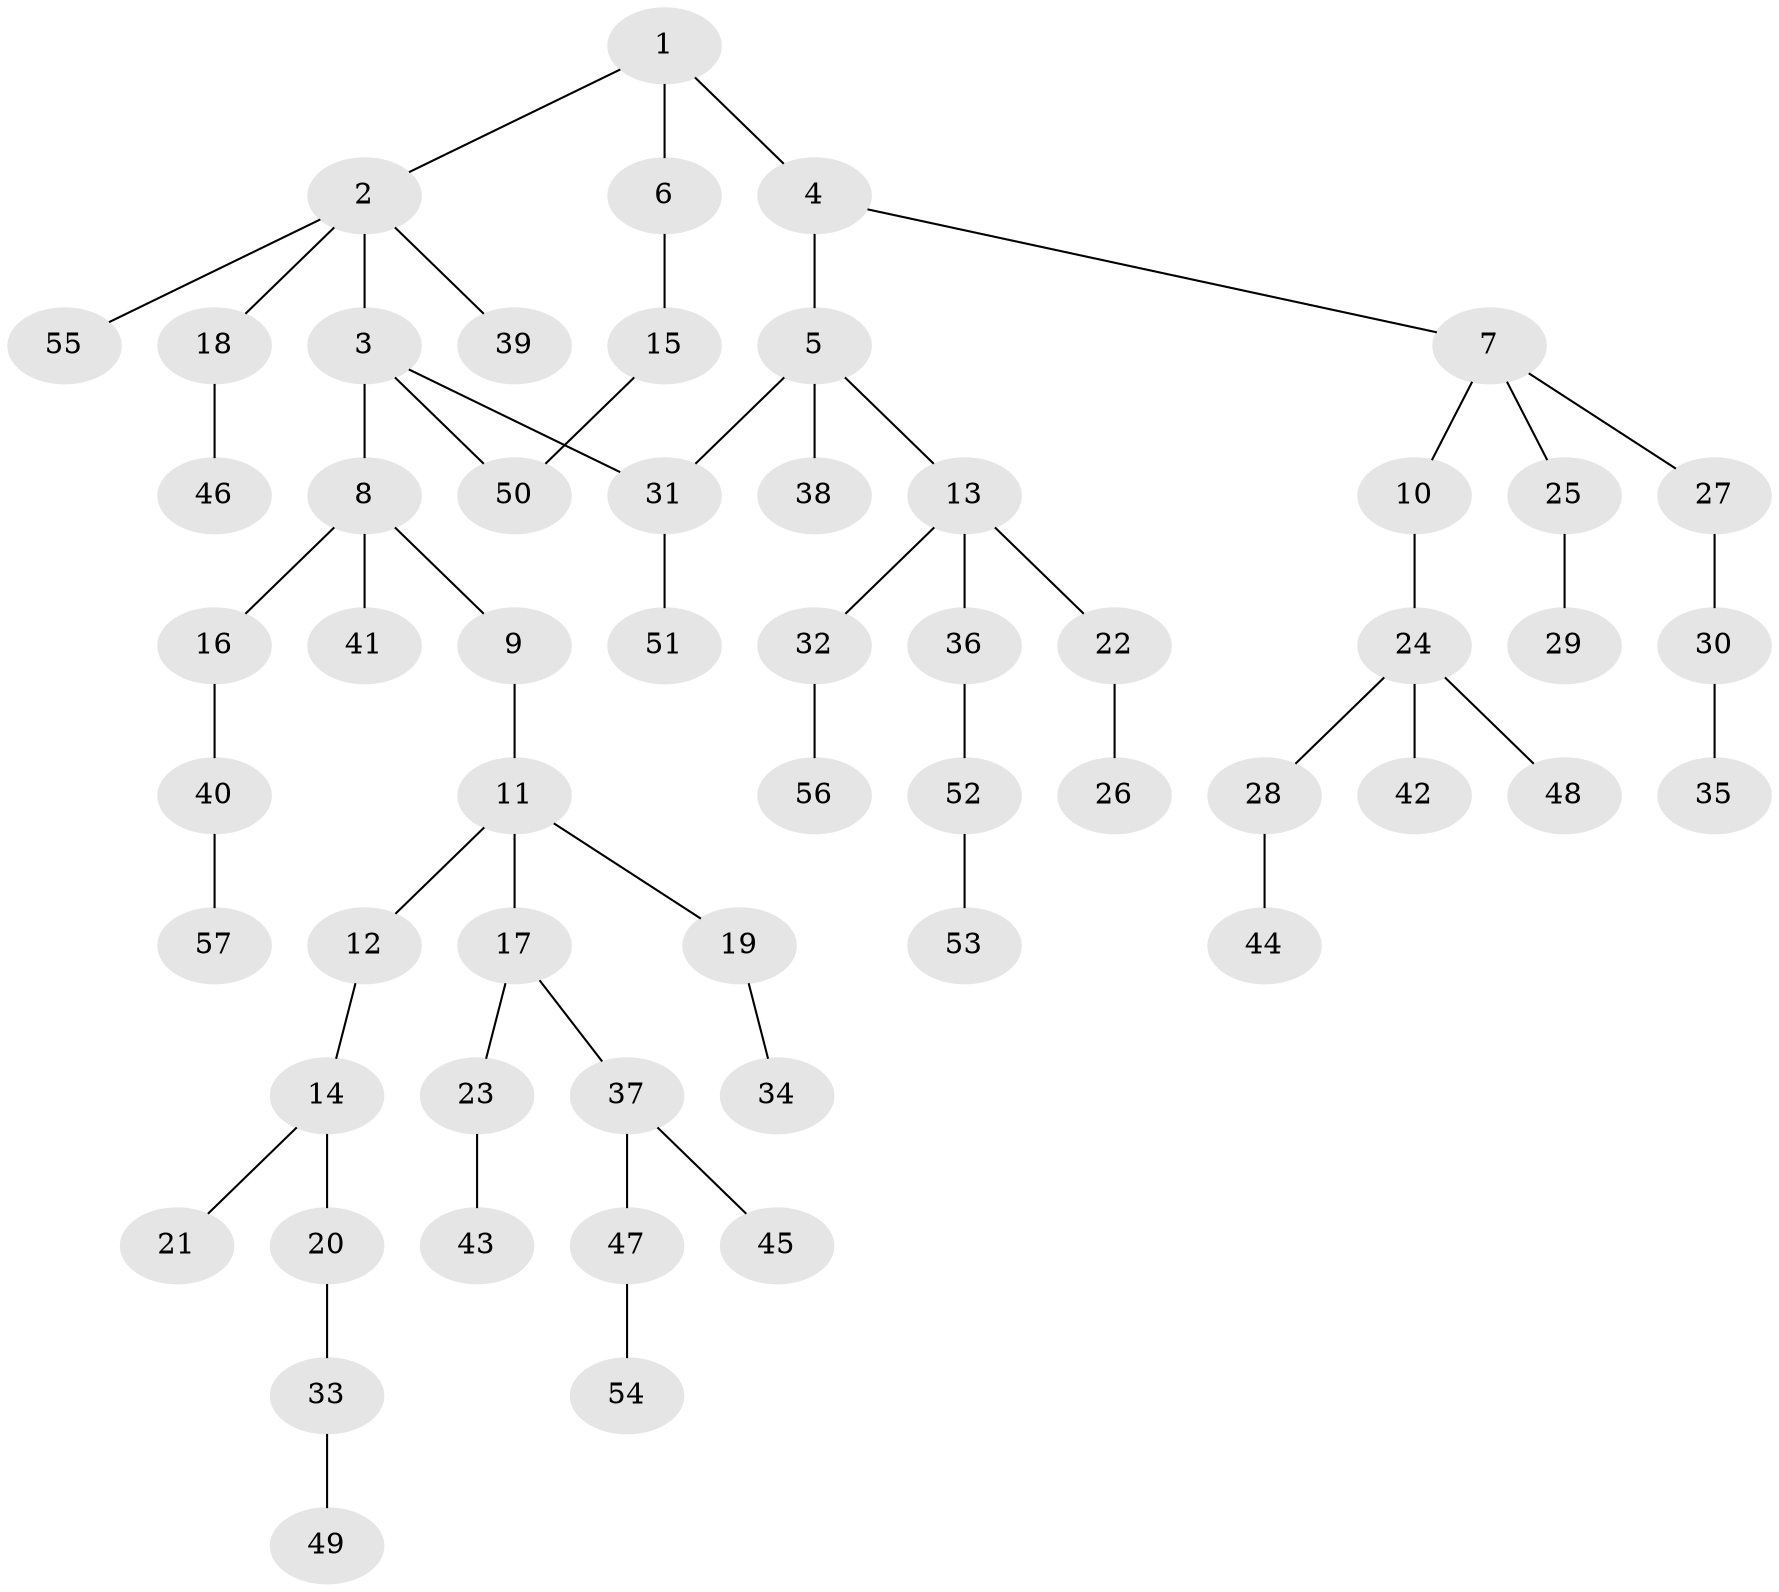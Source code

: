 // original degree distribution, {4: 0.07079646017699115, 8: 0.008849557522123894, 2: 0.22123893805309736, 5: 0.035398230088495575, 3: 0.168141592920354, 6: 0.008849557522123894, 1: 0.48672566371681414}
// Generated by graph-tools (version 1.1) at 2025/34/03/09/25 02:34:23]
// undirected, 57 vertices, 58 edges
graph export_dot {
graph [start="1"]
  node [color=gray90,style=filled];
  1;
  2;
  3;
  4;
  5;
  6;
  7;
  8;
  9;
  10;
  11;
  12;
  13;
  14;
  15;
  16;
  17;
  18;
  19;
  20;
  21;
  22;
  23;
  24;
  25;
  26;
  27;
  28;
  29;
  30;
  31;
  32;
  33;
  34;
  35;
  36;
  37;
  38;
  39;
  40;
  41;
  42;
  43;
  44;
  45;
  46;
  47;
  48;
  49;
  50;
  51;
  52;
  53;
  54;
  55;
  56;
  57;
  1 -- 2 [weight=1.0];
  1 -- 4 [weight=1.0];
  1 -- 6 [weight=1.0];
  2 -- 3 [weight=3.0];
  2 -- 18 [weight=1.0];
  2 -- 39 [weight=1.0];
  2 -- 55 [weight=1.0];
  3 -- 8 [weight=1.0];
  3 -- 31 [weight=1.0];
  3 -- 50 [weight=1.0];
  4 -- 5 [weight=1.0];
  4 -- 7 [weight=1.0];
  5 -- 13 [weight=1.0];
  5 -- 31 [weight=1.0];
  5 -- 38 [weight=1.0];
  6 -- 15 [weight=1.0];
  7 -- 10 [weight=1.0];
  7 -- 25 [weight=1.0];
  7 -- 27 [weight=1.0];
  8 -- 9 [weight=1.0];
  8 -- 16 [weight=1.0];
  8 -- 41 [weight=1.0];
  9 -- 11 [weight=1.0];
  10 -- 24 [weight=2.0];
  11 -- 12 [weight=1.0];
  11 -- 17 [weight=1.0];
  11 -- 19 [weight=1.0];
  12 -- 14 [weight=1.0];
  13 -- 22 [weight=1.0];
  13 -- 32 [weight=1.0];
  13 -- 36 [weight=1.0];
  14 -- 20 [weight=1.0];
  14 -- 21 [weight=1.0];
  15 -- 50 [weight=1.0];
  16 -- 40 [weight=1.0];
  17 -- 23 [weight=1.0];
  17 -- 37 [weight=1.0];
  18 -- 46 [weight=1.0];
  19 -- 34 [weight=1.0];
  20 -- 33 [weight=1.0];
  22 -- 26 [weight=2.0];
  23 -- 43 [weight=1.0];
  24 -- 28 [weight=1.0];
  24 -- 42 [weight=1.0];
  24 -- 48 [weight=1.0];
  25 -- 29 [weight=1.0];
  27 -- 30 [weight=2.0];
  28 -- 44 [weight=1.0];
  30 -- 35 [weight=1.0];
  31 -- 51 [weight=1.0];
  32 -- 56 [weight=1.0];
  33 -- 49 [weight=1.0];
  36 -- 52 [weight=1.0];
  37 -- 45 [weight=1.0];
  37 -- 47 [weight=1.0];
  40 -- 57 [weight=1.0];
  47 -- 54 [weight=1.0];
  52 -- 53 [weight=1.0];
}

